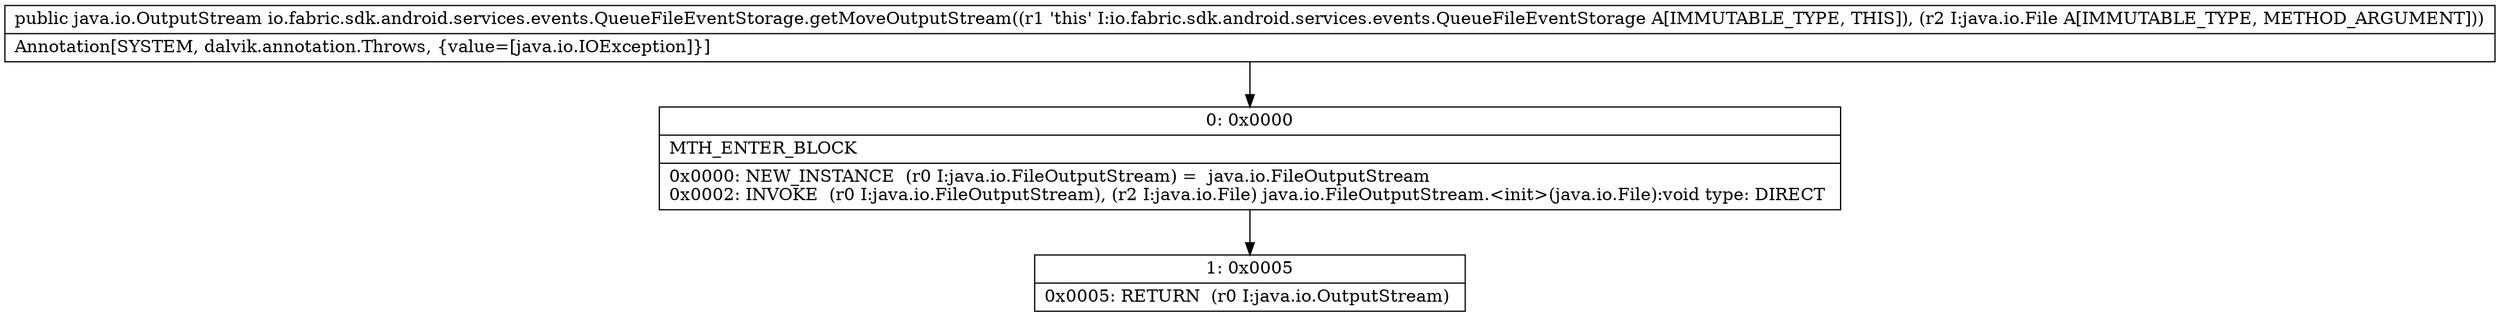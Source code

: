 digraph "CFG forio.fabric.sdk.android.services.events.QueueFileEventStorage.getMoveOutputStream(Ljava\/io\/File;)Ljava\/io\/OutputStream;" {
Node_0 [shape=record,label="{0\:\ 0x0000|MTH_ENTER_BLOCK\l|0x0000: NEW_INSTANCE  (r0 I:java.io.FileOutputStream) =  java.io.FileOutputStream \l0x0002: INVOKE  (r0 I:java.io.FileOutputStream), (r2 I:java.io.File) java.io.FileOutputStream.\<init\>(java.io.File):void type: DIRECT \l}"];
Node_1 [shape=record,label="{1\:\ 0x0005|0x0005: RETURN  (r0 I:java.io.OutputStream) \l}"];
MethodNode[shape=record,label="{public java.io.OutputStream io.fabric.sdk.android.services.events.QueueFileEventStorage.getMoveOutputStream((r1 'this' I:io.fabric.sdk.android.services.events.QueueFileEventStorage A[IMMUTABLE_TYPE, THIS]), (r2 I:java.io.File A[IMMUTABLE_TYPE, METHOD_ARGUMENT]))  | Annotation[SYSTEM, dalvik.annotation.Throws, \{value=[java.io.IOException]\}]\l}"];
MethodNode -> Node_0;
Node_0 -> Node_1;
}

